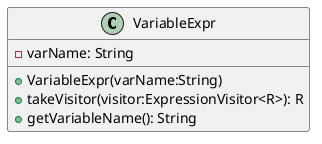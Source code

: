 @startuml

    class VariableExpr {
        -varName: String
        +VariableExpr(varName:String)
        +takeVisitor(visitor:ExpressionVisitor<R>): R
        +getVariableName(): String
    }

@enduml
